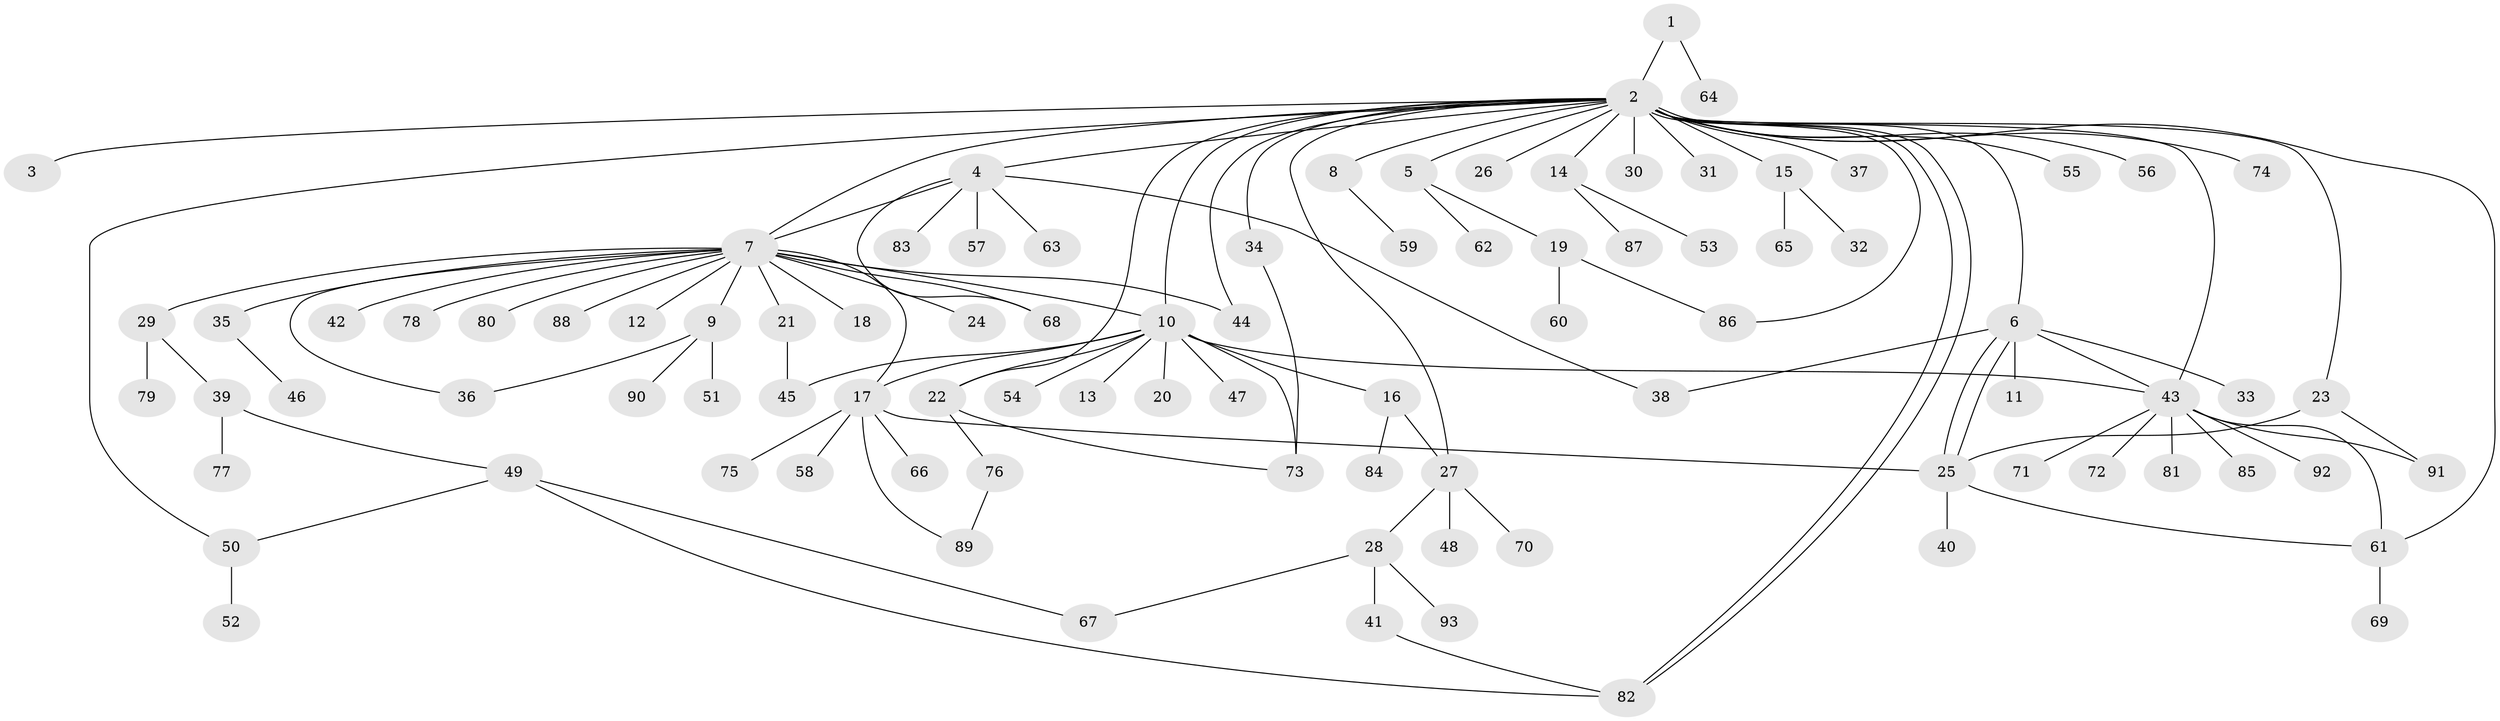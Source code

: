 // Generated by graph-tools (version 1.1) at 2025/11/02/27/25 16:11:11]
// undirected, 93 vertices, 119 edges
graph export_dot {
graph [start="1"]
  node [color=gray90,style=filled];
  1;
  2;
  3;
  4;
  5;
  6;
  7;
  8;
  9;
  10;
  11;
  12;
  13;
  14;
  15;
  16;
  17;
  18;
  19;
  20;
  21;
  22;
  23;
  24;
  25;
  26;
  27;
  28;
  29;
  30;
  31;
  32;
  33;
  34;
  35;
  36;
  37;
  38;
  39;
  40;
  41;
  42;
  43;
  44;
  45;
  46;
  47;
  48;
  49;
  50;
  51;
  52;
  53;
  54;
  55;
  56;
  57;
  58;
  59;
  60;
  61;
  62;
  63;
  64;
  65;
  66;
  67;
  68;
  69;
  70;
  71;
  72;
  73;
  74;
  75;
  76;
  77;
  78;
  79;
  80;
  81;
  82;
  83;
  84;
  85;
  86;
  87;
  88;
  89;
  90;
  91;
  92;
  93;
  1 -- 2;
  1 -- 64;
  2 -- 3;
  2 -- 4;
  2 -- 5;
  2 -- 6;
  2 -- 7;
  2 -- 8;
  2 -- 10;
  2 -- 14;
  2 -- 15;
  2 -- 22;
  2 -- 23;
  2 -- 26;
  2 -- 27;
  2 -- 30;
  2 -- 31;
  2 -- 34;
  2 -- 37;
  2 -- 43;
  2 -- 44;
  2 -- 50;
  2 -- 55;
  2 -- 56;
  2 -- 61;
  2 -- 74;
  2 -- 82;
  2 -- 82;
  2 -- 86;
  4 -- 7;
  4 -- 38;
  4 -- 57;
  4 -- 63;
  4 -- 68;
  4 -- 83;
  5 -- 19;
  5 -- 62;
  6 -- 11;
  6 -- 25;
  6 -- 25;
  6 -- 33;
  6 -- 38;
  6 -- 43;
  7 -- 9;
  7 -- 10;
  7 -- 12;
  7 -- 17;
  7 -- 18;
  7 -- 21;
  7 -- 24;
  7 -- 29;
  7 -- 35;
  7 -- 36;
  7 -- 42;
  7 -- 44;
  7 -- 68;
  7 -- 78;
  7 -- 80;
  7 -- 88;
  8 -- 59;
  9 -- 36;
  9 -- 51;
  9 -- 90;
  10 -- 13;
  10 -- 16;
  10 -- 17;
  10 -- 20;
  10 -- 22;
  10 -- 43;
  10 -- 45;
  10 -- 47;
  10 -- 54;
  10 -- 73;
  14 -- 53;
  14 -- 87;
  15 -- 32;
  15 -- 65;
  16 -- 27;
  16 -- 84;
  17 -- 25;
  17 -- 58;
  17 -- 66;
  17 -- 75;
  17 -- 89;
  19 -- 60;
  19 -- 86;
  21 -- 45;
  22 -- 73;
  22 -- 76;
  23 -- 25;
  23 -- 91;
  25 -- 40;
  25 -- 61;
  27 -- 28;
  27 -- 48;
  27 -- 70;
  28 -- 41;
  28 -- 67;
  28 -- 93;
  29 -- 39;
  29 -- 79;
  34 -- 73;
  35 -- 46;
  39 -- 49;
  39 -- 77;
  41 -- 82;
  43 -- 61;
  43 -- 71;
  43 -- 72;
  43 -- 81;
  43 -- 85;
  43 -- 91;
  43 -- 92;
  49 -- 50;
  49 -- 67;
  49 -- 82;
  50 -- 52;
  61 -- 69;
  76 -- 89;
}
